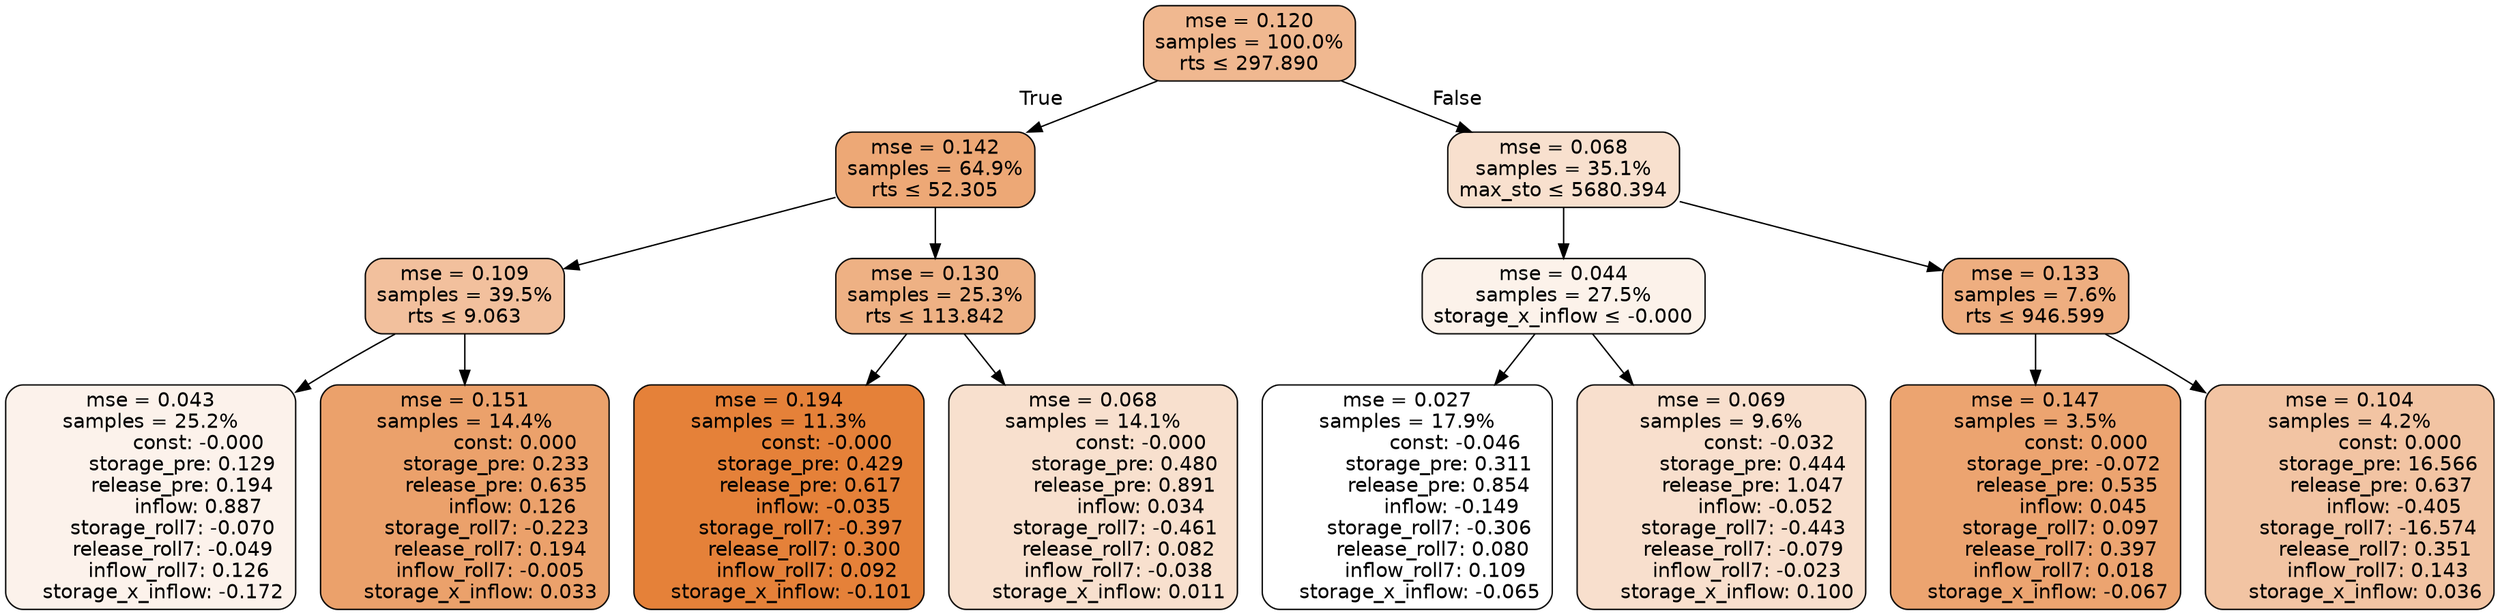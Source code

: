 digraph tree {
bgcolor="transparent"
node [shape=rectangle, style="filled, rounded", color="black", fontname=helvetica] ;
edge [fontname=helvetica] ;
	"0" [label="mse = 0.120
samples = 100.0%
rts &le; 297.890", fillcolor="#f0b890"]
	"1" [label="mse = 0.142
samples = 64.9%
rts &le; 52.305", fillcolor="#eda876"]
	"2" [label="mse = 0.109
samples = 39.5%
rts &le; 9.063", fillcolor="#f2c09d"]
	"3" [label="mse = 0.043
samples = 25.2%
               const: -0.000
          storage_pre: 0.129
          release_pre: 0.194
               inflow: 0.887
       storage_roll7: -0.070
       release_roll7: -0.049
         inflow_roll7: 0.126
    storage_x_inflow: -0.172", fillcolor="#fcf2eb"]
	"4" [label="mse = 0.151
samples = 14.4%
                const: 0.000
          storage_pre: 0.233
          release_pre: 0.635
               inflow: 0.126
       storage_roll7: -0.223
        release_roll7: 0.194
        inflow_roll7: -0.005
     storage_x_inflow: 0.033", fillcolor="#eba16b"]
	"5" [label="mse = 0.130
samples = 25.3%
rts &le; 113.842", fillcolor="#eeb184"]
	"6" [label="mse = 0.194
samples = 11.3%
               const: -0.000
          storage_pre: 0.429
          release_pre: 0.617
              inflow: -0.035
       storage_roll7: -0.397
        release_roll7: 0.300
         inflow_roll7: 0.092
    storage_x_inflow: -0.101", fillcolor="#e58139"]
	"7" [label="mse = 0.068
samples = 14.1%
               const: -0.000
          storage_pre: 0.480
          release_pre: 0.891
               inflow: 0.034
       storage_roll7: -0.461
        release_roll7: 0.082
        inflow_roll7: -0.038
     storage_x_inflow: 0.011", fillcolor="#f8e0ce"]
	"8" [label="mse = 0.068
samples = 35.1%
max_sto &le; 5680.394", fillcolor="#f8e0ce"]
	"9" [label="mse = 0.044
samples = 27.5%
storage_x_inflow &le; -0.000", fillcolor="#fcf2ea"]
	"10" [label="mse = 0.027
samples = 17.9%
               const: -0.046
          storage_pre: 0.311
          release_pre: 0.854
              inflow: -0.149
       storage_roll7: -0.306
        release_roll7: 0.080
         inflow_roll7: 0.109
    storage_x_inflow: -0.065", fillcolor="#ffffff"]
	"11" [label="mse = 0.069
samples = 9.6%
               const: -0.032
          storage_pre: 0.444
          release_pre: 1.047
              inflow: -0.052
       storage_roll7: -0.443
       release_roll7: -0.079
        inflow_roll7: -0.023
     storage_x_inflow: 0.100", fillcolor="#f8dfcd"]
	"12" [label="mse = 0.133
samples = 7.6%
rts &le; 946.599", fillcolor="#eeae80"]
	"13" [label="mse = 0.147
samples = 3.5%
                const: 0.000
         storage_pre: -0.072
          release_pre: 0.535
               inflow: 0.045
        storage_roll7: 0.097
        release_roll7: 0.397
         inflow_roll7: 0.018
    storage_x_inflow: -0.067", fillcolor="#eca470"]
	"14" [label="mse = 0.104
samples = 4.2%
                const: 0.000
         storage_pre: 16.566
          release_pre: 0.637
              inflow: -0.405
      storage_roll7: -16.574
        release_roll7: 0.351
         inflow_roll7: 0.143
     storage_x_inflow: 0.036", fillcolor="#f2c4a3"]

	"0" -> "1" [labeldistance=2.5, labelangle=45, headlabel="True"]
	"1" -> "2"
	"2" -> "3"
	"2" -> "4"
	"1" -> "5"
	"5" -> "6"
	"5" -> "7"
	"0" -> "8" [labeldistance=2.5, labelangle=-45, headlabel="False"]
	"8" -> "9"
	"9" -> "10"
	"9" -> "11"
	"8" -> "12"
	"12" -> "13"
	"12" -> "14"
}